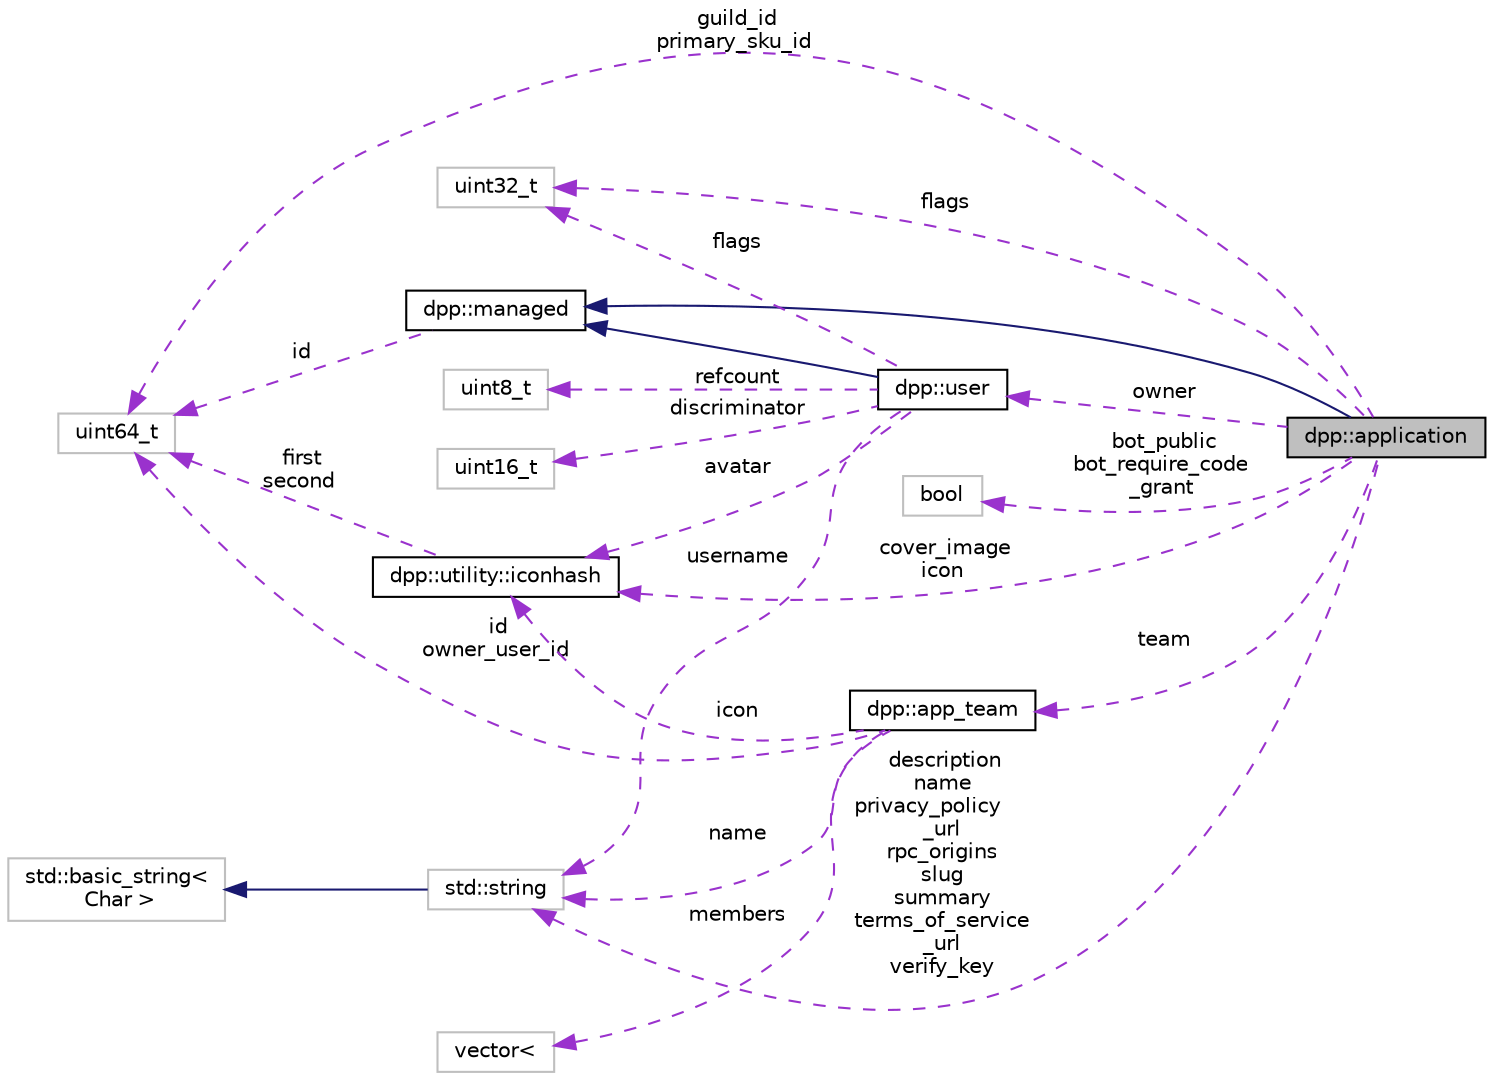 digraph "dpp::application"
{
 // INTERACTIVE_SVG=YES
 // LATEX_PDF_SIZE
  bgcolor="transparent";
  edge [fontname="Helvetica",fontsize="10",labelfontname="Helvetica",labelfontsize="10"];
  node [fontname="Helvetica",fontsize="10",shape=record];
  rankdir="LR";
  Node1 [label="dpp::application",height=0.2,width=0.4,color="black", fillcolor="grey75", style="filled", fontcolor="black",tooltip="The application class represents details of a bot application."];
  Node2 -> Node1 [dir="back",color="midnightblue",fontsize="10",style="solid",fontname="Helvetica"];
  Node2 [label="dpp::managed",height=0.2,width=0.4,color="black",URL="$classdpp_1_1managed.html",tooltip="The managed class is the base class for various types that can be stored in a cache that are identifi..."];
  Node3 -> Node2 [dir="back",color="darkorchid3",fontsize="10",style="dashed",label=" id" ,fontname="Helvetica"];
  Node3 [label="uint64_t",height=0.2,width=0.4,color="grey75",tooltip=" "];
  Node4 -> Node1 [dir="back",color="darkorchid3",fontsize="10",style="dashed",label=" description\nname\nprivacy_policy\l_url\nrpc_origins\nslug\nsummary\nterms_of_service\l_url\nverify_key" ,fontname="Helvetica"];
  Node4 [label="std::string",height=0.2,width=0.4,color="grey75",tooltip=" "];
  Node5 -> Node4 [dir="back",color="midnightblue",fontsize="10",style="solid",fontname="Helvetica"];
  Node5 [label="std::basic_string\<\l Char \>",height=0.2,width=0.4,color="grey75",tooltip=" "];
  Node6 -> Node1 [dir="back",color="darkorchid3",fontsize="10",style="dashed",label=" cover_image\nicon" ,fontname="Helvetica"];
  Node6 [label="dpp::utility::iconhash",height=0.2,width=0.4,color="black",URL="$structdpp_1_1utility_1_1iconhash.html",tooltip="Store a 128 bit icon hash (profile picture, server icon etc) as a 128 bit binary value made of two ui..."];
  Node3 -> Node6 [dir="back",color="darkorchid3",fontsize="10",style="dashed",label=" first\nsecond" ,fontname="Helvetica"];
  Node7 -> Node1 [dir="back",color="darkorchid3",fontsize="10",style="dashed",label=" bot_public\nbot_require_code\l_grant" ,fontname="Helvetica"];
  Node7 [label="bool",height=0.2,width=0.4,color="grey75",tooltip=" "];
  Node8 -> Node1 [dir="back",color="darkorchid3",fontsize="10",style="dashed",label=" owner" ,fontname="Helvetica"];
  Node8 [label="dpp::user",height=0.2,width=0.4,color="black",URL="$classdpp_1_1user.html",tooltip="Represents a user on discord. May or may not be a member of a dpp::guild."];
  Node2 -> Node8 [dir="back",color="midnightblue",fontsize="10",style="solid",fontname="Helvetica"];
  Node4 -> Node8 [dir="back",color="darkorchid3",fontsize="10",style="dashed",label=" username" ,fontname="Helvetica"];
  Node9 -> Node8 [dir="back",color="darkorchid3",fontsize="10",style="dashed",label=" discriminator" ,fontname="Helvetica"];
  Node9 [label="uint16_t",height=0.2,width=0.4,color="grey75",tooltip=" "];
  Node6 -> Node8 [dir="back",color="darkorchid3",fontsize="10",style="dashed",label=" avatar" ,fontname="Helvetica"];
  Node10 -> Node8 [dir="back",color="darkorchid3",fontsize="10",style="dashed",label=" flags" ,fontname="Helvetica"];
  Node10 [label="uint32_t",height=0.2,width=0.4,color="grey75",tooltip=" "];
  Node11 -> Node8 [dir="back",color="darkorchid3",fontsize="10",style="dashed",label=" refcount" ,fontname="Helvetica"];
  Node11 [label="uint8_t",height=0.2,width=0.4,color="grey75",tooltip=" "];
  Node12 -> Node1 [dir="back",color="darkorchid3",fontsize="10",style="dashed",label=" team" ,fontname="Helvetica"];
  Node12 [label="dpp::app_team",height=0.2,width=0.4,color="black",URL="$classdpp_1_1app__team.html",tooltip="Represents a team of users who maintain a bot/application."];
  Node6 -> Node12 [dir="back",color="darkorchid3",fontsize="10",style="dashed",label=" icon" ,fontname="Helvetica"];
  Node3 -> Node12 [dir="back",color="darkorchid3",fontsize="10",style="dashed",label=" id\nowner_user_id" ,fontname="Helvetica"];
  Node13 -> Node12 [dir="back",color="darkorchid3",fontsize="10",style="dashed",label=" members" ,fontname="Helvetica"];
  Node13 [label="vector\<",height=0.2,width=0.4,color="grey75",tooltip=" "];
  Node4 -> Node12 [dir="back",color="darkorchid3",fontsize="10",style="dashed",label=" name" ,fontname="Helvetica"];
  Node3 -> Node1 [dir="back",color="darkorchid3",fontsize="10",style="dashed",label=" guild_id\nprimary_sku_id" ,fontname="Helvetica"];
  Node10 -> Node1 [dir="back",color="darkorchid3",fontsize="10",style="dashed",label=" flags" ,fontname="Helvetica"];
}
